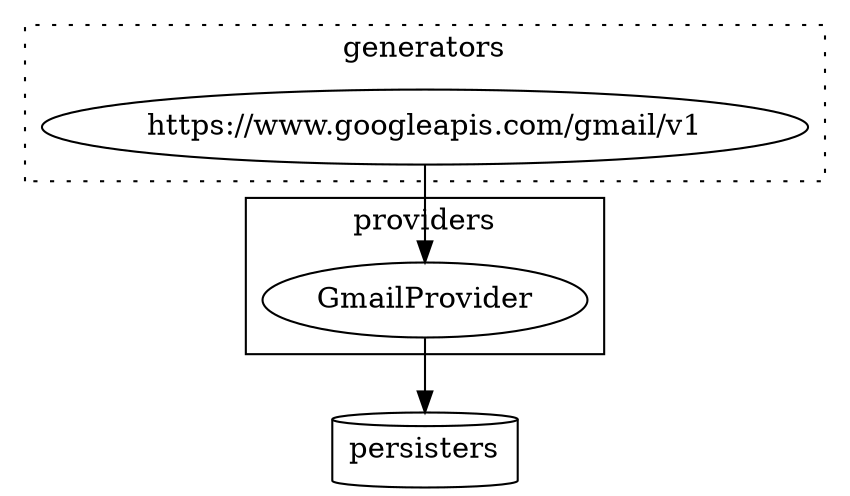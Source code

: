 digraph g {

  graph [compound = true];

  //presentation
  splines = true;
  overlap = false;
  rankdir = TB;

  subgraph cluster_generators {
    label="generators";
    style="dotted";
    generators_gmail [label="https://www.googleapis.com/gmail/v1"]
  }

  subgraph cluster_providers {
    label="providers";
    providers_gmail [label="GmailProvider"]
  }

  persisters [label="persisters", shape="cylinder"];

  generators_gmail -> providers_gmail

  providers_gmail -> persisters
}
